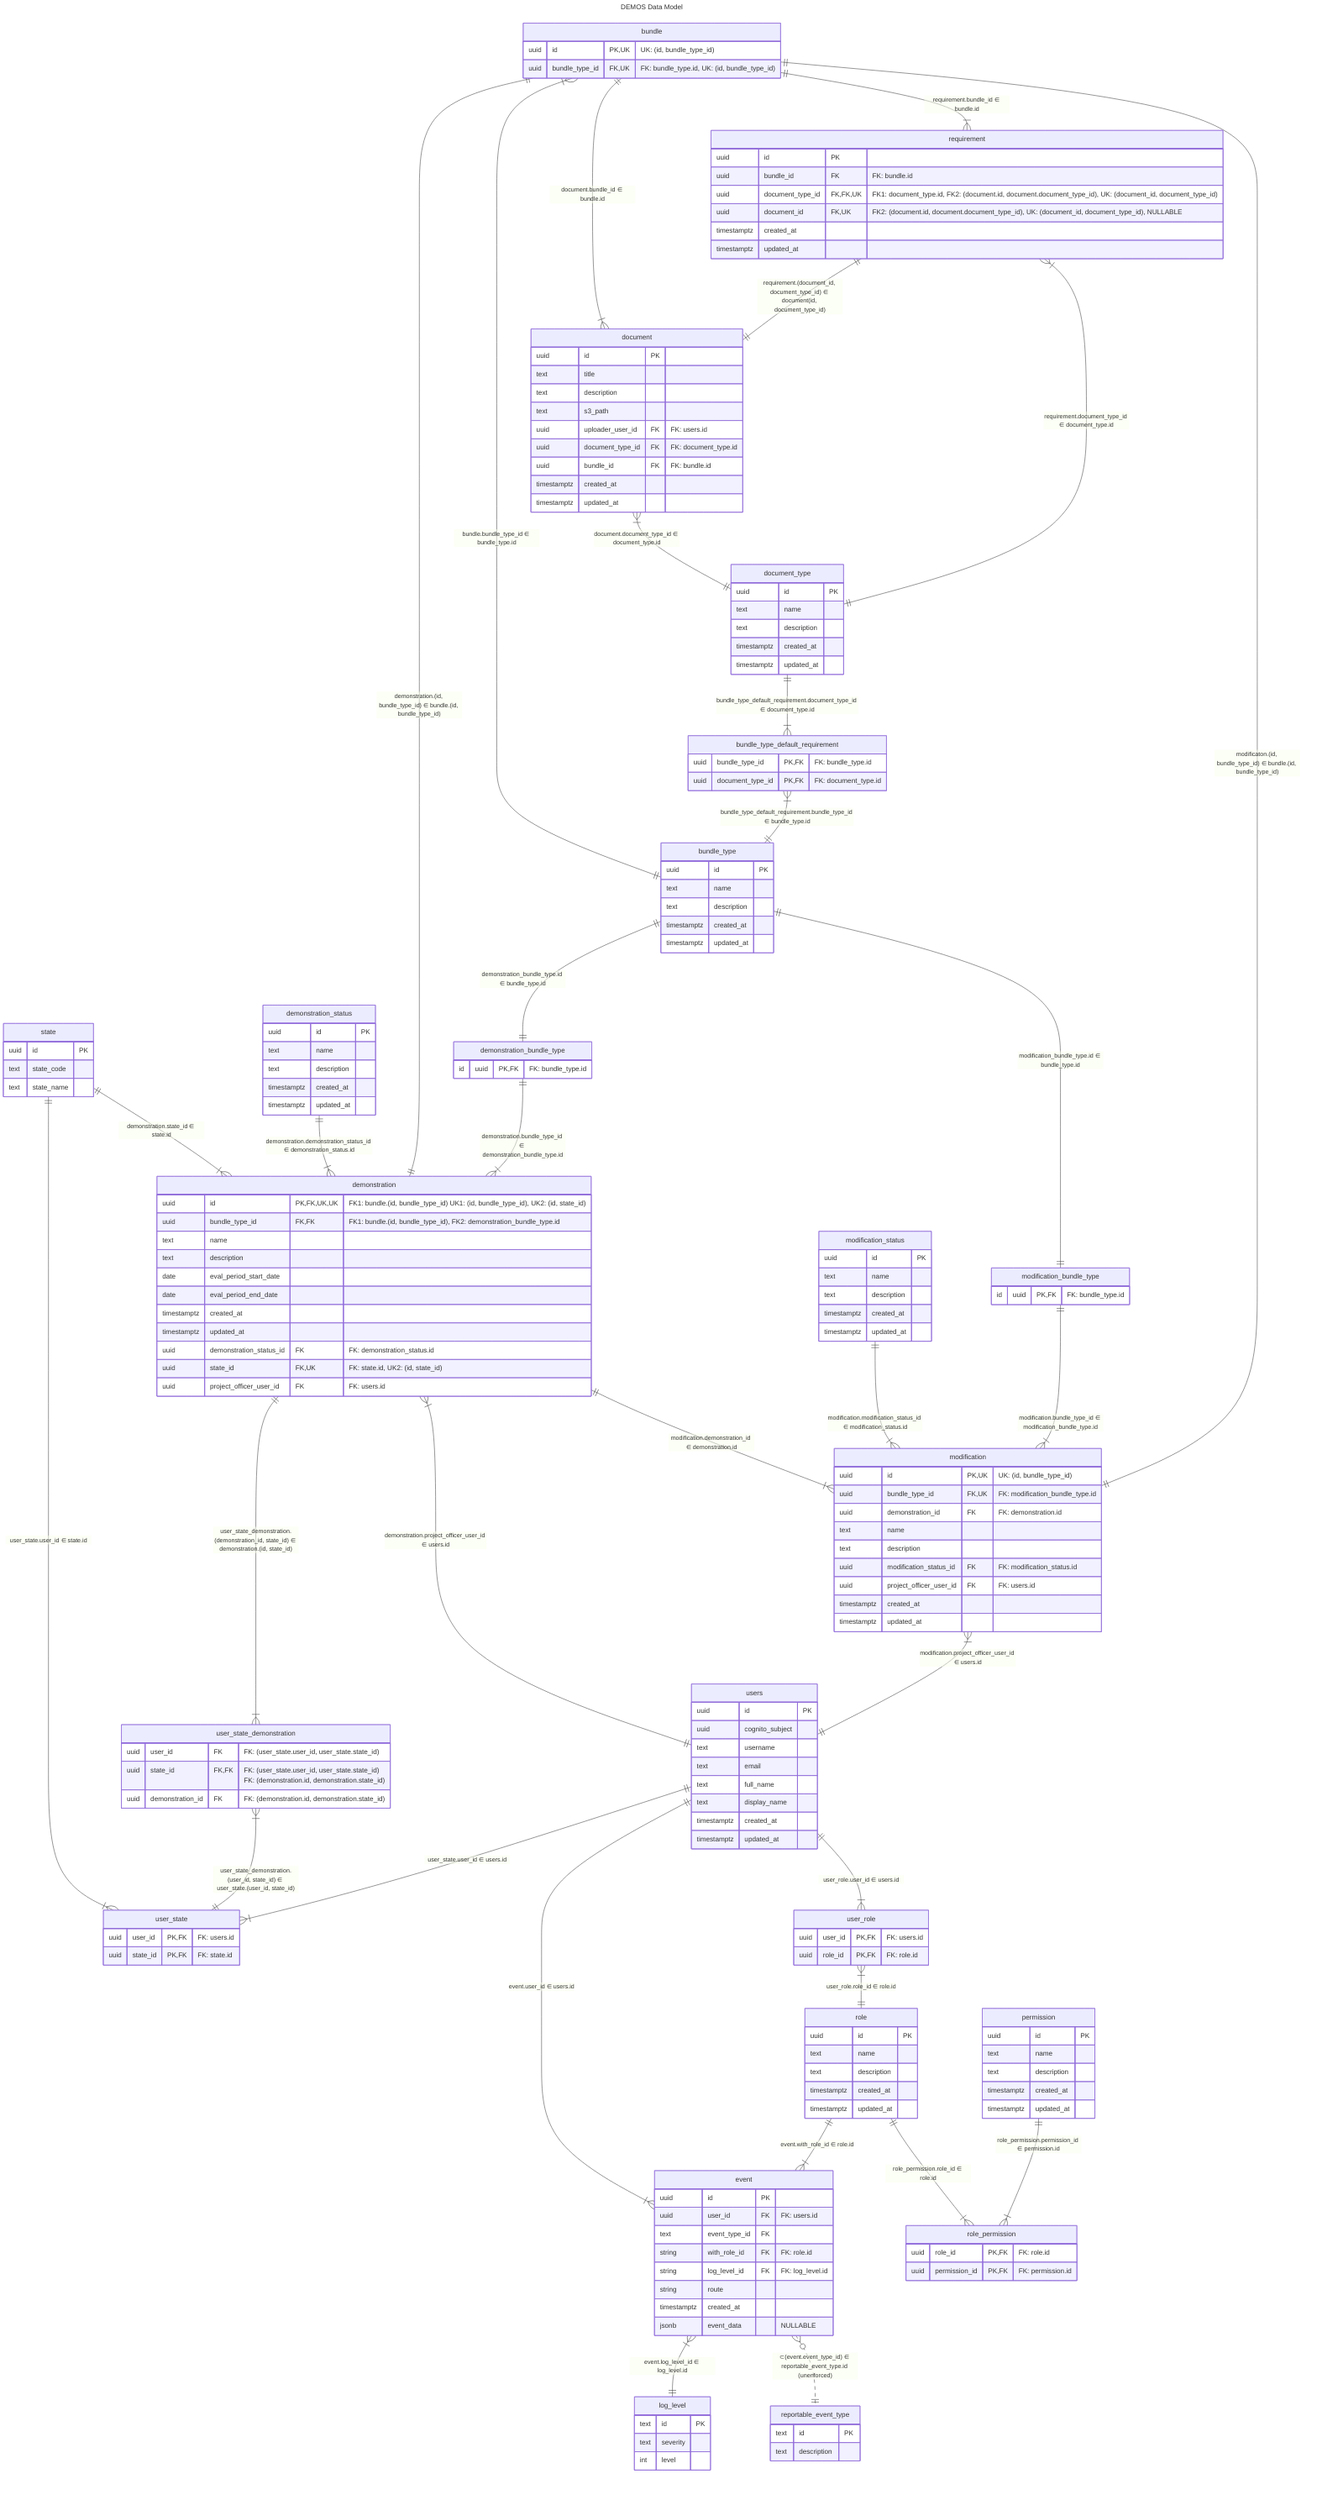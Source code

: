 ---
title: DEMOS Data Model
---

erDiagram

  bundle_type_default_requirement }|--|| bundle_type : "bundle_type_default_requirement.bundle_type_id ∈ bundle_type.id"
  requirement ||--|| document : "requirement.(document_id, document_type_id) ∈ document(id, document_type_id)"
  document_type ||--|{ bundle_type_default_requirement : "bundle_type_default_requirement.document_type_id ∈ document_type.id"
  requirement }|--|| document_type : "requirement.document_type_id ∈ document_type.id"
  bundle ||--|{ document : "document.bundle_id ∈ bundle.id"
  bundle ||--|{ requirement : "requirement.bundle_id ∈ bundle.id"
  bundle }|--|| bundle_type : "bundle.bundle_type_id ∈ bundle_type.id"
  document }|--|| document_type : "document.document_type_id ∈ document_type.id"
  bundle_type ||--|| demonstration_bundle_type : "demonstration_bundle_type.id ∈ bundle_type.id"
  bundle_type ||--|| modification_bundle_type : "modification_bundle_type.id ∈ bundle_type.id"
  demonstration_bundle_type ||--|{ demonstration : "demonstration.bundle_type_id ∈ demonstration_bundle_type.id"
  bundle ||--|| demonstration : "demonstration.(id, bundle_type_id) ∈ bundle.(id, bundle_type_id)"
  demonstration_status ||--|{ demonstration : "demonstration.demonstration_status_id ∈ demonstration_status.id"
  state ||--|{ demonstration : "demonstration.state_id ∈ state.id"
  bundle ||--|| modification : "modificaton.(id, bundle_type_id) ∈ bundle.(id, bundle_type_id)"
  modification_bundle_type ||--|{ modification : "modification.bundle_type_id ∈ modification_bundle_type.id"
  modification_status ||--|{ modification : "modification.modification_status_id ∈ modification_status.id"
  demonstration ||--|{ modification : "modification.demonstration_id ∈ demonstration.id"
  modification }|--|| users : "modification.project_officer_user_id ∈ users.id"
  demonstration }|--|| users : "demonstration.project_officer_user_id ∈ users.id"
  users ||--|{ user_state : "user_state.user_id ∈ users.id"
  user_state_demonstration }|--|| user_state : "user_state_demonstration.(user_id, state_id) ∈ user_state.(user_id, state_id)"
  state ||--|{ user_state : "user_state.user_id ∈ state.id"
  demonstration ||--|{ user_state_demonstration : "user_state_demonstration.(demonstration_id, state_id) ∈ demonstration.(id, state_id)"
  role ||--|{ event: "event.with_role_id ∈ role.id"
  users ||--|{ event : "event.user_id ∈ users.id"
  user_role }|--|| role : "user_role.role_id ∈ role.id"
  users ||--|{ user_role : "user_role.user_id ∈ users.id"
  permission ||--|{ role_permission : "role_permission.permission_id ∈ permission.id"
  role ||--|{ role_permission : "role_permission.role_id ∈ role.id"
  event }|--|| log_level : "event.log_level_id ∈ log_level.id"
  event }O..|| reportable_event_type : "⊂(event.event_type_id) ∈ reportable_event_type.id (unenforced)"
  
  
  bundle {
    uuid id PK, UK "UK: (id, bundle_type_id)"
    uuid bundle_type_id FK, UK "FK: bundle_type.id, UK: (id, bundle_type_id)"
  }

  bundle_type {
    uuid id PK
    text name
    text description
    timestamptz created_at
    timestamptz updated_at
  }

  bundle_type_default_requirement {
    uuid bundle_type_id PK, FK "FK: bundle_type.id"
    uuid document_type_id PK, FK "FK: document_type.id"
  }

  demonstration {
    uuid id PK, FK, UK, UK "FK1: bundle.(id, bundle_type_id) UK1: (id, bundle_type_id), UK2: (id, state_id)"
    uuid bundle_type_id FK, FK "FK1: bundle.(id, bundle_type_id), FK2: demonstration_bundle_type.id"
    text name
    text description
    date eval_period_start_date
    date eval_period_end_date
    timestamptz created_at
    timestamptz updated_at
    uuid demonstration_status_id FK "FK: demonstration_status.id"
    uuid state_id FK, UK "FK: state.id, UK2: (id, state_id)"
    uuid project_officer_user_id FK "FK: users.id"
  }

  demonstration_bundle_type {
    id uuid PK, FK "FK: bundle_type.id"
  }

  demonstration_status {
    uuid id PK
    text name
    text description
    timestamptz created_at
    timestamptz updated_at
  }

  document {
    uuid id PK
    text title
    text description
    text s3_path
    uuid uploader_user_id FK "FK: users.id"
    uuid document_type_id FK "FK: document_type.id"
    uuid bundle_id FK "FK: bundle.id"
    timestamptz created_at
    timestamptz updated_at
  }

  document_type {
    uuid id PK
    text name
    text description
    timestamptz created_at
    timestamptz updated_at
  }

  event {
    uuid id PK
    uuid user_id FK "FK: users.id"
    text event_type_id FK
    string with_role_id FK "FK: role.id"
    string log_level_id FK "FK: log_level.id"
    string route
    timestamptz created_at
    jsonb event_data "NULLABLE"
  }

  log_level {
    text id PK
    text severity
    int level
  }

  modification {
    uuid id PK, UK "UK: (id, bundle_type_id)"
    uuid bundle_type_id FK, UK "FK: modification_bundle_type.id"
    uuid demonstration_id FK "FK: demonstration.id"
    text name
    text description
    uuid modification_status_id FK "FK: modification_status.id"
    uuid project_officer_user_id FK "FK: users.id"
    timestamptz created_at
    timestamptz updated_at
  }

  modification_bundle_type {
    id uuid PK, FK "FK: bundle_type.id"
  }

  modification_status {
    uuid id PK
    text name
    text description
    timestamptz created_at
    timestamptz updated_at
  }

  permission {
    uuid id PK
    text name
    text description
    timestamptz created_at
    timestamptz updated_at
  }

  requirement {
    uuid id PK
    uuid bundle_id FK "FK: bundle.id"
    uuid document_type_id FK, FK, UK "FK1: document_type.id, FK2: (document.id, document.document_type_id), UK: (document_id, document_type_id)"
    uuid document_id FK, UK "FK2: (document.id, document.document_type_id), UK: (document_id, document_type_id), NULLABLE"
    timestamptz created_at
    timestamptz updated_at
  }

  reportable_event_type {
    text id PK
    text description
  }

  role {
    uuid id PK
    text name
    text description
    timestamptz created_at
    timestamptz updated_at
  }

  role_permission {
    uuid role_id PK, FK "FK: role.id"
    uuid permission_id PK, FK "FK: permission.id"
  }

  state {
    uuid id PK
    text state_code
    text state_name
  }

  user_role {
    uuid user_id PK, FK "FK: users.id"
    uuid role_id PK, FK "FK: role.id"
  }

  user_state {
    uuid user_id PK, FK "FK: users.id"
    uuid state_id PK, FK "FK: state.id"
  }

  user_state_demonstration {
    uuid user_id FK "FK: (user_state.user_id, user_state.state_id)"
    uuid state_id FK, FK "FK: (user_state.user_id, user_state.state_id)<br>FK: (demonstration.id, demonstration.state_id)"
    uuid demonstration_id FK "FK: (demonstration.id, demonstration.state_id)"
  }

  users {
    uuid id PK
    uuid cognito_subject
    text username
    text email
    text full_name
    text display_name
    timestamptz created_at
    timestamptz updated_at
  }